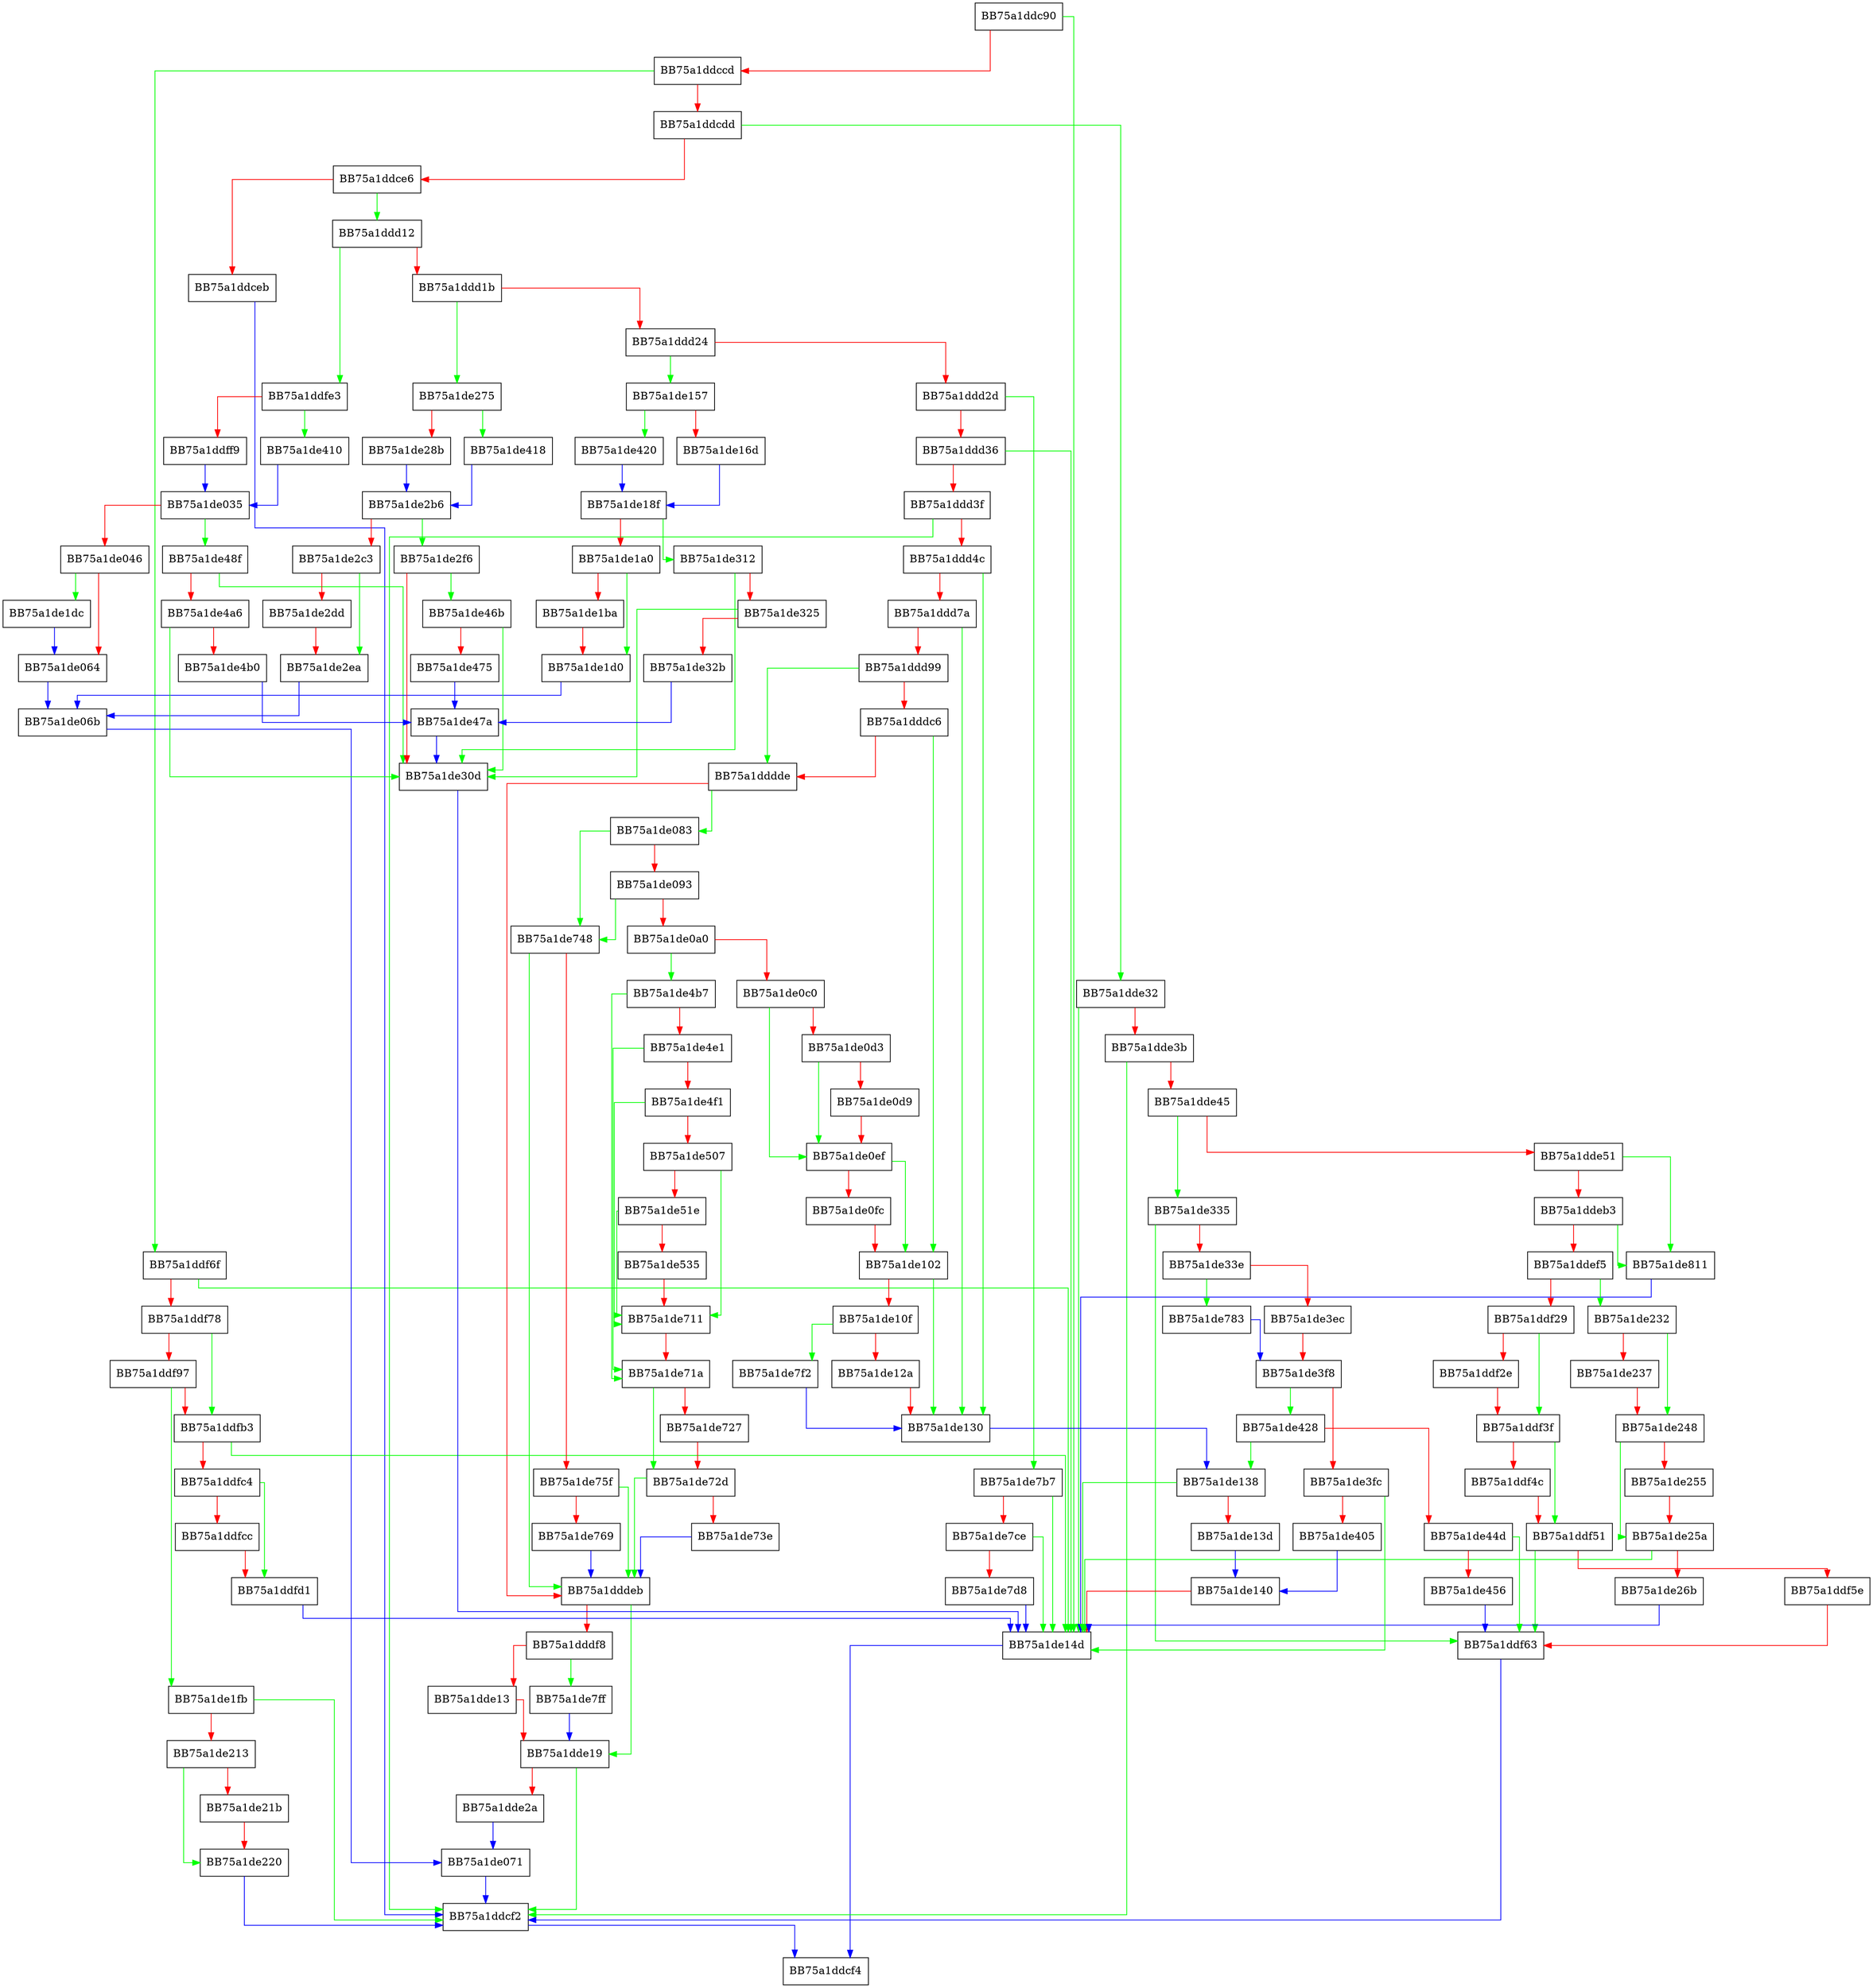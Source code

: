 digraph BinaryElement {
  node [shape="box"];
  graph [splines=ortho];
  BB75a1ddc90 -> BB75a1de14d [color="green"];
  BB75a1ddc90 -> BB75a1ddccd [color="red"];
  BB75a1ddccd -> BB75a1ddf6f [color="green"];
  BB75a1ddccd -> BB75a1ddcdd [color="red"];
  BB75a1ddcdd -> BB75a1dde32 [color="green"];
  BB75a1ddcdd -> BB75a1ddce6 [color="red"];
  BB75a1ddce6 -> BB75a1ddd12 [color="green"];
  BB75a1ddce6 -> BB75a1ddceb [color="red"];
  BB75a1ddceb -> BB75a1ddcf2 [color="blue"];
  BB75a1ddcf2 -> BB75a1ddcf4 [color="blue"];
  BB75a1ddd12 -> BB75a1ddfe3 [color="green"];
  BB75a1ddd12 -> BB75a1ddd1b [color="red"];
  BB75a1ddd1b -> BB75a1de275 [color="green"];
  BB75a1ddd1b -> BB75a1ddd24 [color="red"];
  BB75a1ddd24 -> BB75a1de157 [color="green"];
  BB75a1ddd24 -> BB75a1ddd2d [color="red"];
  BB75a1ddd2d -> BB75a1de7b7 [color="green"];
  BB75a1ddd2d -> BB75a1ddd36 [color="red"];
  BB75a1ddd36 -> BB75a1de14d [color="green"];
  BB75a1ddd36 -> BB75a1ddd3f [color="red"];
  BB75a1ddd3f -> BB75a1ddcf2 [color="green"];
  BB75a1ddd3f -> BB75a1ddd4c [color="red"];
  BB75a1ddd4c -> BB75a1de130 [color="green"];
  BB75a1ddd4c -> BB75a1ddd7a [color="red"];
  BB75a1ddd7a -> BB75a1de130 [color="green"];
  BB75a1ddd7a -> BB75a1ddd99 [color="red"];
  BB75a1ddd99 -> BB75a1dddde [color="green"];
  BB75a1ddd99 -> BB75a1dddc6 [color="red"];
  BB75a1dddc6 -> BB75a1de102 [color="green"];
  BB75a1dddc6 -> BB75a1dddde [color="red"];
  BB75a1dddde -> BB75a1de083 [color="green"];
  BB75a1dddde -> BB75a1dddeb [color="red"];
  BB75a1dddeb -> BB75a1dde19 [color="green"];
  BB75a1dddeb -> BB75a1dddf8 [color="red"];
  BB75a1dddf8 -> BB75a1de7ff [color="green"];
  BB75a1dddf8 -> BB75a1dde13 [color="red"];
  BB75a1dde13 -> BB75a1dde19 [color="red"];
  BB75a1dde19 -> BB75a1ddcf2 [color="green"];
  BB75a1dde19 -> BB75a1dde2a [color="red"];
  BB75a1dde2a -> BB75a1de071 [color="blue"];
  BB75a1dde32 -> BB75a1de14d [color="green"];
  BB75a1dde32 -> BB75a1dde3b [color="red"];
  BB75a1dde3b -> BB75a1ddcf2 [color="green"];
  BB75a1dde3b -> BB75a1dde45 [color="red"];
  BB75a1dde45 -> BB75a1de335 [color="green"];
  BB75a1dde45 -> BB75a1dde51 [color="red"];
  BB75a1dde51 -> BB75a1de811 [color="green"];
  BB75a1dde51 -> BB75a1ddeb3 [color="red"];
  BB75a1ddeb3 -> BB75a1de811 [color="green"];
  BB75a1ddeb3 -> BB75a1ddef5 [color="red"];
  BB75a1ddef5 -> BB75a1de232 [color="green"];
  BB75a1ddef5 -> BB75a1ddf29 [color="red"];
  BB75a1ddf29 -> BB75a1ddf3f [color="green"];
  BB75a1ddf29 -> BB75a1ddf2e [color="red"];
  BB75a1ddf2e -> BB75a1ddf3f [color="red"];
  BB75a1ddf3f -> BB75a1ddf51 [color="green"];
  BB75a1ddf3f -> BB75a1ddf4c [color="red"];
  BB75a1ddf4c -> BB75a1ddf51 [color="red"];
  BB75a1ddf51 -> BB75a1ddf63 [color="green"];
  BB75a1ddf51 -> BB75a1ddf5e [color="red"];
  BB75a1ddf5e -> BB75a1ddf63 [color="red"];
  BB75a1ddf63 -> BB75a1ddcf2 [color="blue"];
  BB75a1ddf6f -> BB75a1de14d [color="green"];
  BB75a1ddf6f -> BB75a1ddf78 [color="red"];
  BB75a1ddf78 -> BB75a1ddfb3 [color="green"];
  BB75a1ddf78 -> BB75a1ddf97 [color="red"];
  BB75a1ddf97 -> BB75a1de1fb [color="green"];
  BB75a1ddf97 -> BB75a1ddfb3 [color="red"];
  BB75a1ddfb3 -> BB75a1de14d [color="green"];
  BB75a1ddfb3 -> BB75a1ddfc4 [color="red"];
  BB75a1ddfc4 -> BB75a1ddfd1 [color="green"];
  BB75a1ddfc4 -> BB75a1ddfcc [color="red"];
  BB75a1ddfcc -> BB75a1ddfd1 [color="red"];
  BB75a1ddfd1 -> BB75a1de14d [color="blue"];
  BB75a1ddfe3 -> BB75a1de410 [color="green"];
  BB75a1ddfe3 -> BB75a1ddff9 [color="red"];
  BB75a1ddff9 -> BB75a1de035 [color="blue"];
  BB75a1de035 -> BB75a1de48f [color="green"];
  BB75a1de035 -> BB75a1de046 [color="red"];
  BB75a1de046 -> BB75a1de1dc [color="green"];
  BB75a1de046 -> BB75a1de064 [color="red"];
  BB75a1de064 -> BB75a1de06b [color="blue"];
  BB75a1de06b -> BB75a1de071 [color="blue"];
  BB75a1de071 -> BB75a1ddcf2 [color="blue"];
  BB75a1de083 -> BB75a1de748 [color="green"];
  BB75a1de083 -> BB75a1de093 [color="red"];
  BB75a1de093 -> BB75a1de748 [color="green"];
  BB75a1de093 -> BB75a1de0a0 [color="red"];
  BB75a1de0a0 -> BB75a1de4b7 [color="green"];
  BB75a1de0a0 -> BB75a1de0c0 [color="red"];
  BB75a1de0c0 -> BB75a1de0ef [color="green"];
  BB75a1de0c0 -> BB75a1de0d3 [color="red"];
  BB75a1de0d3 -> BB75a1de0ef [color="green"];
  BB75a1de0d3 -> BB75a1de0d9 [color="red"];
  BB75a1de0d9 -> BB75a1de0ef [color="red"];
  BB75a1de0ef -> BB75a1de102 [color="green"];
  BB75a1de0ef -> BB75a1de0fc [color="red"];
  BB75a1de0fc -> BB75a1de102 [color="red"];
  BB75a1de102 -> BB75a1de130 [color="green"];
  BB75a1de102 -> BB75a1de10f [color="red"];
  BB75a1de10f -> BB75a1de7f2 [color="green"];
  BB75a1de10f -> BB75a1de12a [color="red"];
  BB75a1de12a -> BB75a1de130 [color="red"];
  BB75a1de130 -> BB75a1de138 [color="blue"];
  BB75a1de138 -> BB75a1de14d [color="green"];
  BB75a1de138 -> BB75a1de13d [color="red"];
  BB75a1de13d -> BB75a1de140 [color="blue"];
  BB75a1de140 -> BB75a1de14d [color="red"];
  BB75a1de14d -> BB75a1ddcf4 [color="blue"];
  BB75a1de157 -> BB75a1de420 [color="green"];
  BB75a1de157 -> BB75a1de16d [color="red"];
  BB75a1de16d -> BB75a1de18f [color="blue"];
  BB75a1de18f -> BB75a1de312 [color="green"];
  BB75a1de18f -> BB75a1de1a0 [color="red"];
  BB75a1de1a0 -> BB75a1de1d0 [color="green"];
  BB75a1de1a0 -> BB75a1de1ba [color="red"];
  BB75a1de1ba -> BB75a1de1d0 [color="red"];
  BB75a1de1d0 -> BB75a1de06b [color="blue"];
  BB75a1de1dc -> BB75a1de064 [color="blue"];
  BB75a1de1fb -> BB75a1ddcf2 [color="green"];
  BB75a1de1fb -> BB75a1de213 [color="red"];
  BB75a1de213 -> BB75a1de220 [color="green"];
  BB75a1de213 -> BB75a1de21b [color="red"];
  BB75a1de21b -> BB75a1de220 [color="red"];
  BB75a1de220 -> BB75a1ddcf2 [color="blue"];
  BB75a1de232 -> BB75a1de248 [color="green"];
  BB75a1de232 -> BB75a1de237 [color="red"];
  BB75a1de237 -> BB75a1de248 [color="red"];
  BB75a1de248 -> BB75a1de25a [color="green"];
  BB75a1de248 -> BB75a1de255 [color="red"];
  BB75a1de255 -> BB75a1de25a [color="red"];
  BB75a1de25a -> BB75a1de14d [color="green"];
  BB75a1de25a -> BB75a1de26b [color="red"];
  BB75a1de26b -> BB75a1de14d [color="blue"];
  BB75a1de275 -> BB75a1de418 [color="green"];
  BB75a1de275 -> BB75a1de28b [color="red"];
  BB75a1de28b -> BB75a1de2b6 [color="blue"];
  BB75a1de2b6 -> BB75a1de2f6 [color="green"];
  BB75a1de2b6 -> BB75a1de2c3 [color="red"];
  BB75a1de2c3 -> BB75a1de2ea [color="green"];
  BB75a1de2c3 -> BB75a1de2dd [color="red"];
  BB75a1de2dd -> BB75a1de2ea [color="red"];
  BB75a1de2ea -> BB75a1de06b [color="blue"];
  BB75a1de2f6 -> BB75a1de46b [color="green"];
  BB75a1de2f6 -> BB75a1de30d [color="red"];
  BB75a1de30d -> BB75a1de14d [color="blue"];
  BB75a1de312 -> BB75a1de30d [color="green"];
  BB75a1de312 -> BB75a1de325 [color="red"];
  BB75a1de325 -> BB75a1de30d [color="green"];
  BB75a1de325 -> BB75a1de32b [color="red"];
  BB75a1de32b -> BB75a1de47a [color="blue"];
  BB75a1de335 -> BB75a1ddf63 [color="green"];
  BB75a1de335 -> BB75a1de33e [color="red"];
  BB75a1de33e -> BB75a1de783 [color="green"];
  BB75a1de33e -> BB75a1de3ec [color="red"];
  BB75a1de3ec -> BB75a1de3f8 [color="red"];
  BB75a1de3f8 -> BB75a1de428 [color="green"];
  BB75a1de3f8 -> BB75a1de3fc [color="red"];
  BB75a1de3fc -> BB75a1de14d [color="green"];
  BB75a1de3fc -> BB75a1de405 [color="red"];
  BB75a1de405 -> BB75a1de140 [color="blue"];
  BB75a1de410 -> BB75a1de035 [color="blue"];
  BB75a1de418 -> BB75a1de2b6 [color="blue"];
  BB75a1de420 -> BB75a1de18f [color="blue"];
  BB75a1de428 -> BB75a1de138 [color="green"];
  BB75a1de428 -> BB75a1de44d [color="red"];
  BB75a1de44d -> BB75a1ddf63 [color="green"];
  BB75a1de44d -> BB75a1de456 [color="red"];
  BB75a1de456 -> BB75a1ddf63 [color="blue"];
  BB75a1de46b -> BB75a1de30d [color="green"];
  BB75a1de46b -> BB75a1de475 [color="red"];
  BB75a1de475 -> BB75a1de47a [color="blue"];
  BB75a1de47a -> BB75a1de30d [color="blue"];
  BB75a1de48f -> BB75a1de30d [color="green"];
  BB75a1de48f -> BB75a1de4a6 [color="red"];
  BB75a1de4a6 -> BB75a1de30d [color="green"];
  BB75a1de4a6 -> BB75a1de4b0 [color="red"];
  BB75a1de4b0 -> BB75a1de47a [color="blue"];
  BB75a1de4b7 -> BB75a1de71a [color="green"];
  BB75a1de4b7 -> BB75a1de4e1 [color="red"];
  BB75a1de4e1 -> BB75a1de71a [color="green"];
  BB75a1de4e1 -> BB75a1de4f1 [color="red"];
  BB75a1de4f1 -> BB75a1de711 [color="green"];
  BB75a1de4f1 -> BB75a1de507 [color="red"];
  BB75a1de507 -> BB75a1de711 [color="green"];
  BB75a1de507 -> BB75a1de51e [color="red"];
  BB75a1de51e -> BB75a1de711 [color="green"];
  BB75a1de51e -> BB75a1de535 [color="red"];
  BB75a1de535 -> BB75a1de711 [color="red"];
  BB75a1de711 -> BB75a1de71a [color="red"];
  BB75a1de71a -> BB75a1de72d [color="green"];
  BB75a1de71a -> BB75a1de727 [color="red"];
  BB75a1de727 -> BB75a1de72d [color="red"];
  BB75a1de72d -> BB75a1dddeb [color="green"];
  BB75a1de72d -> BB75a1de73e [color="red"];
  BB75a1de73e -> BB75a1dddeb [color="blue"];
  BB75a1de748 -> BB75a1dddeb [color="green"];
  BB75a1de748 -> BB75a1de75f [color="red"];
  BB75a1de75f -> BB75a1dddeb [color="green"];
  BB75a1de75f -> BB75a1de769 [color="red"];
  BB75a1de769 -> BB75a1dddeb [color="blue"];
  BB75a1de783 -> BB75a1de3f8 [color="blue"];
  BB75a1de7b7 -> BB75a1de14d [color="green"];
  BB75a1de7b7 -> BB75a1de7ce [color="red"];
  BB75a1de7ce -> BB75a1de14d [color="green"];
  BB75a1de7ce -> BB75a1de7d8 [color="red"];
  BB75a1de7d8 -> BB75a1de14d [color="blue"];
  BB75a1de7f2 -> BB75a1de130 [color="blue"];
  BB75a1de7ff -> BB75a1dde19 [color="blue"];
  BB75a1de811 -> BB75a1de14d [color="blue"];
}